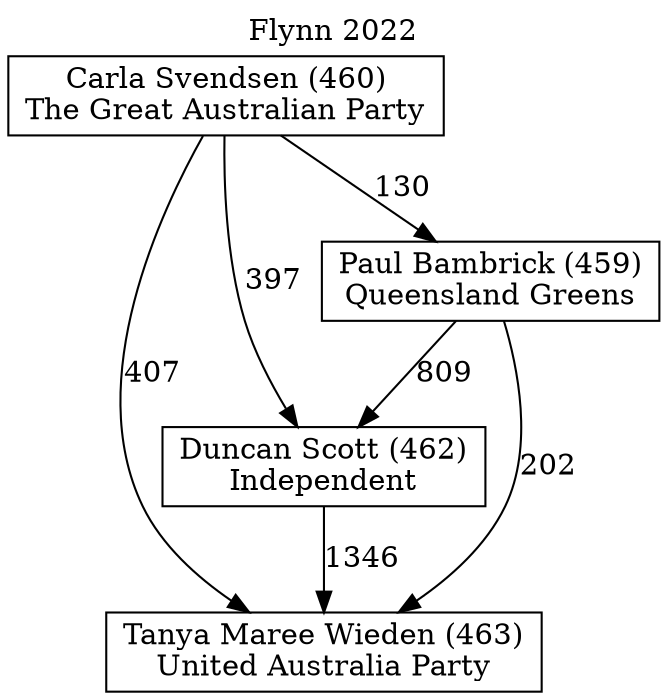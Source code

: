 // House preference flow
digraph "Tanya Maree Wieden (463)_Flynn_2022" {
	graph [label="Flynn 2022" labelloc=t mclimit=10]
	node [shape=box]
	"Tanya Maree Wieden (463)" [label="Tanya Maree Wieden (463)
United Australia Party"]
	"Duncan Scott (462)" [label="Duncan Scott (462)
Independent"]
	"Paul Bambrick (459)" [label="Paul Bambrick (459)
Queensland Greens"]
	"Carla Svendsen (460)" [label="Carla Svendsen (460)
The Great Australian Party"]
	"Duncan Scott (462)" -> "Tanya Maree Wieden (463)" [label=1346]
	"Paul Bambrick (459)" -> "Duncan Scott (462)" [label=809]
	"Carla Svendsen (460)" -> "Paul Bambrick (459)" [label=130]
	"Paul Bambrick (459)" -> "Tanya Maree Wieden (463)" [label=202]
	"Carla Svendsen (460)" -> "Tanya Maree Wieden (463)" [label=407]
	"Carla Svendsen (460)" -> "Duncan Scott (462)" [label=397]
}
